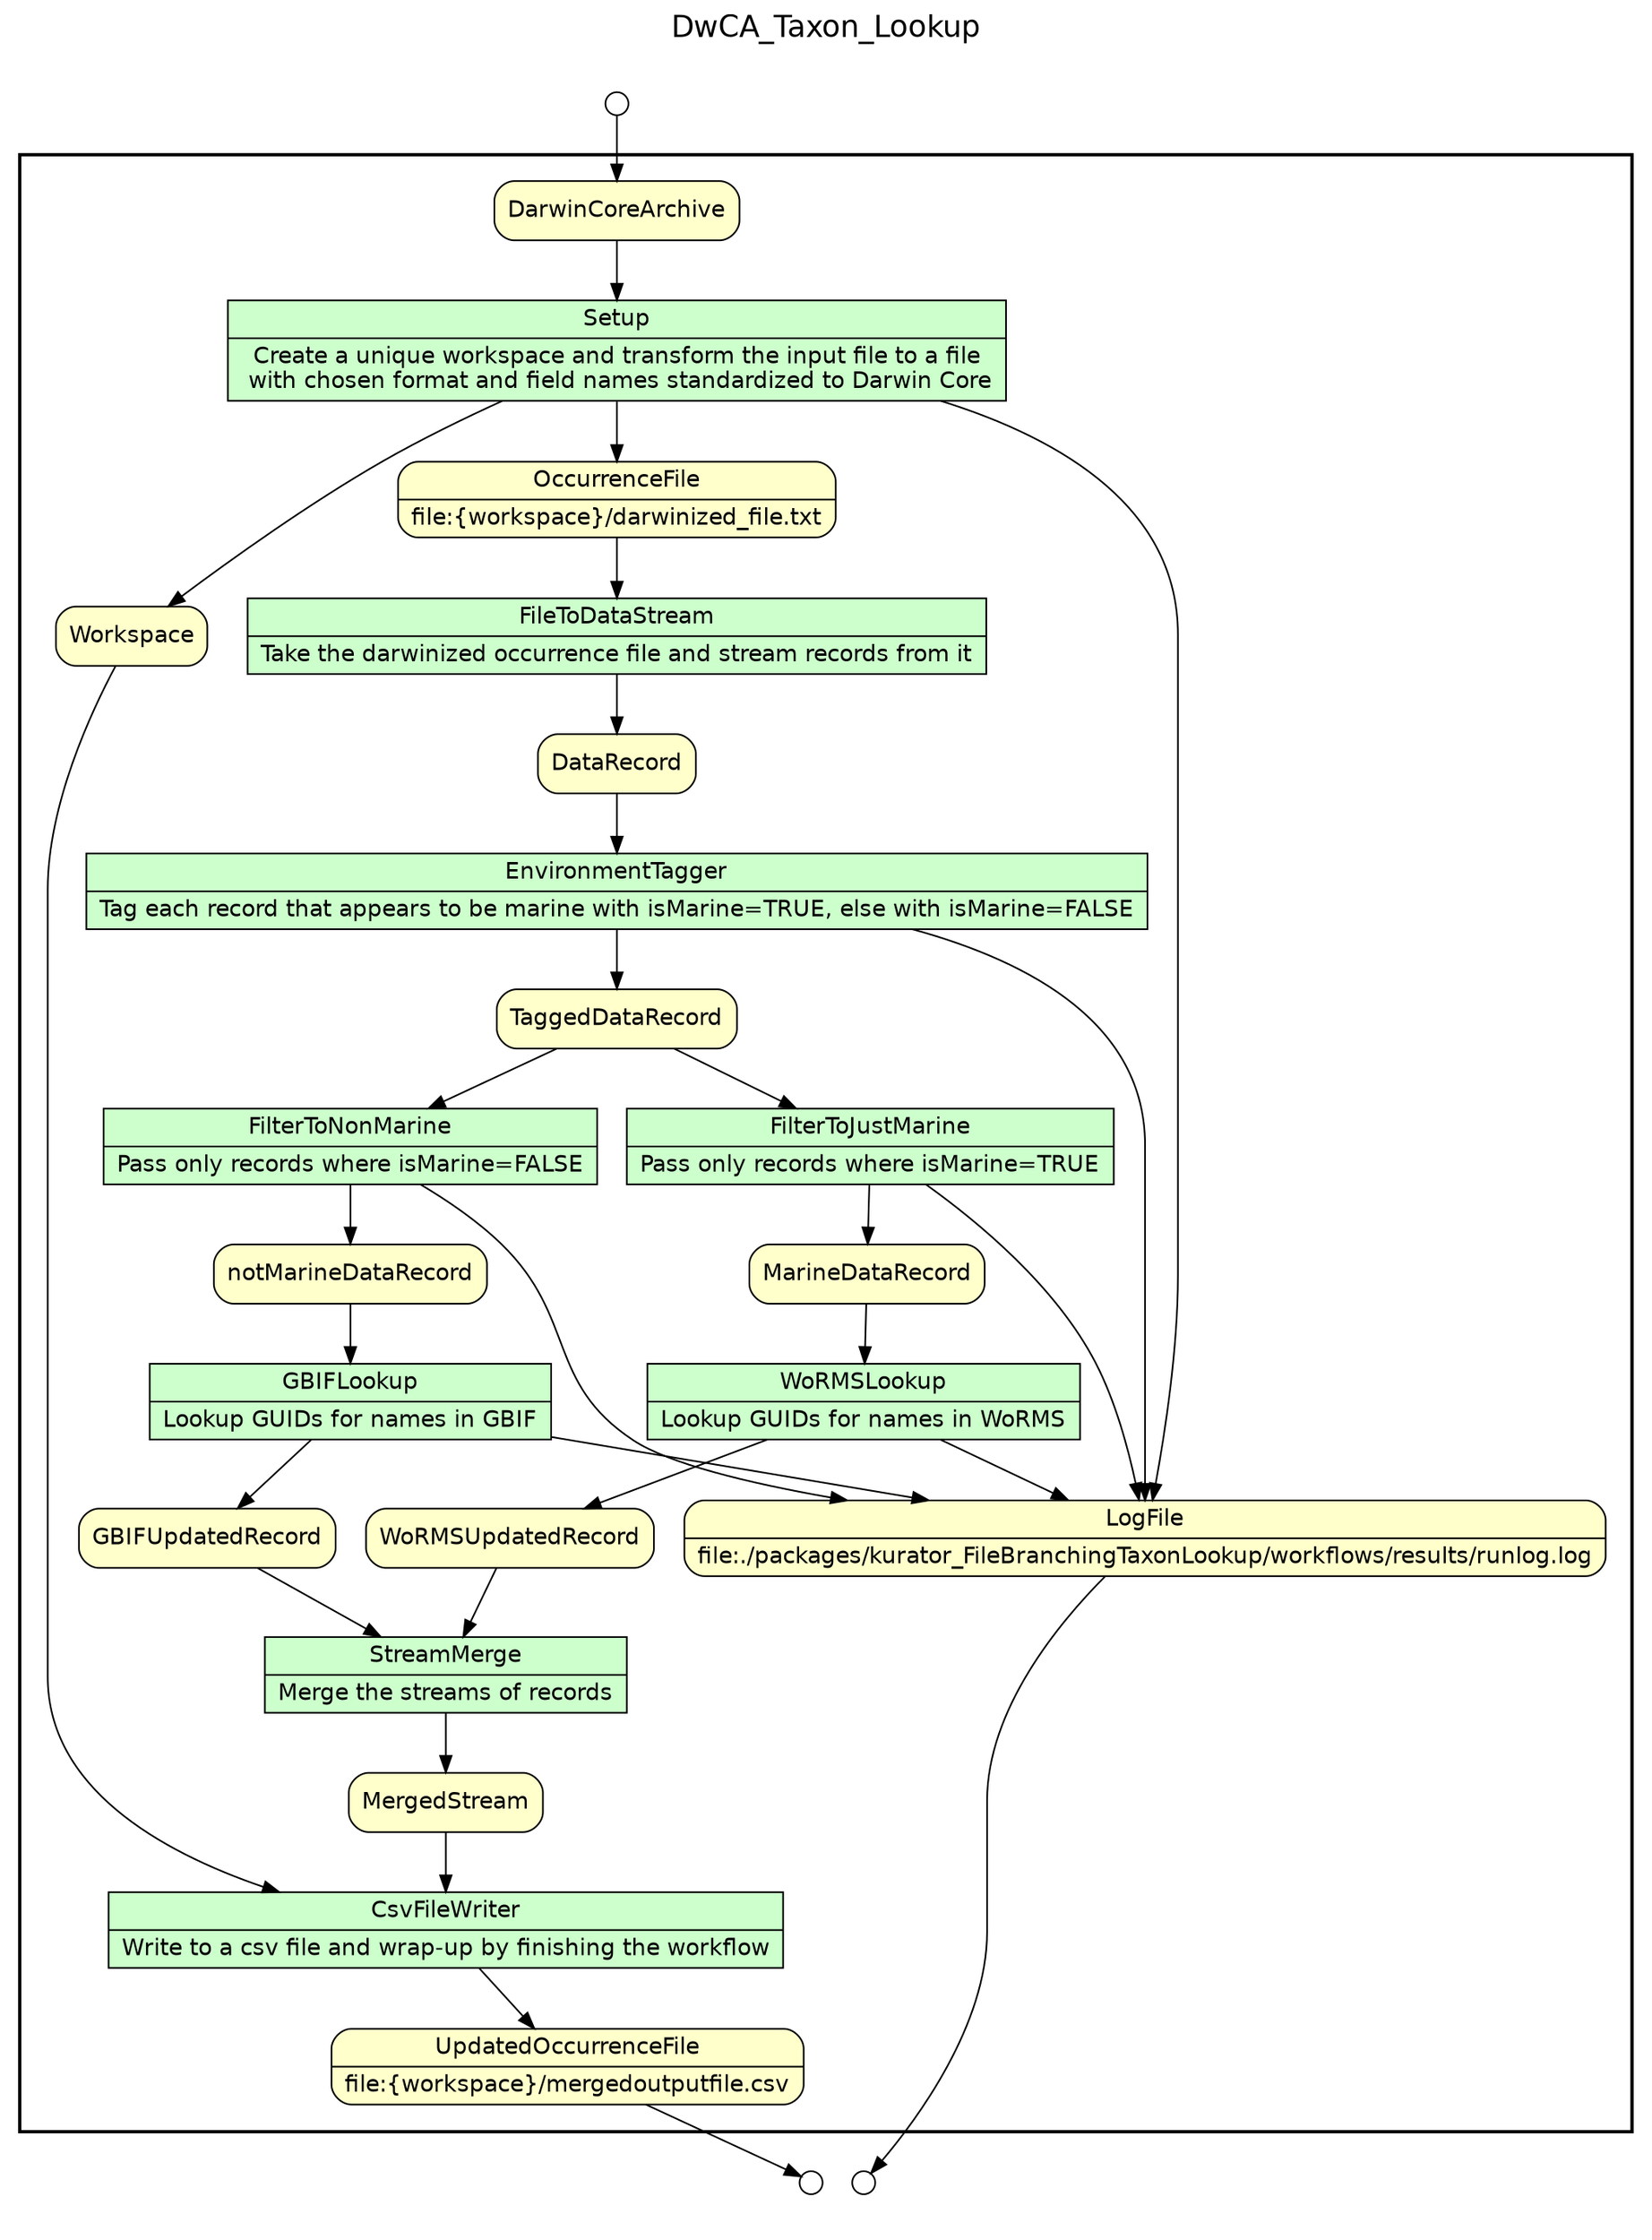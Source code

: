 
/* Start of top-level graph */
digraph Workflow {
rankdir=TB

/* Title for graph */
fontname=Helvetica; fontsize=18; labelloc=t
label=DwCA_Taxon_Lookup

/* Start of double cluster for drawing box around nodes in workflow */
subgraph cluster_workflow_box_outer { label=""; color=black; penwidth=2
subgraph cluster_workflow_box_inner { label=""; penwidth=0

/* Style for nodes representing atomic programs in workflow */
node[shape=box style=filled fillcolor="#CCFFCC" peripheries=1 fontname=Helvetica]

/* Nodes representing atomic programs in workflow */
Setup [shape=record rankdir=LR label="{<f0> Setup |<f1> Create a unique workspace and transform the input file to a file\n with chosen format and field names standardized to Darwin Core}"];
FileToDataStream [shape=record rankdir=LR label="{<f0> FileToDataStream |<f1> Take the darwinized occurrence file and stream records from it}"];
EnvironmentTagger [shape=record rankdir=LR label="{<f0> EnvironmentTagger |<f1> Tag each record that appears to be marine with isMarine=TRUE, else with isMarine=FALSE}"];
FilterToJustMarine [shape=record rankdir=LR label="{<f0> FilterToJustMarine |<f1> Pass only records where isMarine=TRUE}"];
FilterToNonMarine [shape=record rankdir=LR label="{<f0> FilterToNonMarine |<f1> Pass only records where isMarine=FALSE}"];
WoRMSLookup [shape=record rankdir=LR label="{<f0> WoRMSLookup |<f1> Lookup GUIDs for names in WoRMS}"];
GBIFLookup [shape=record rankdir=LR label="{<f0> GBIFLookup |<f1> Lookup GUIDs for names in GBIF}"];
StreamMerge [shape=record rankdir=LR label="{<f0> StreamMerge |<f1> Merge the streams of records}"];
CsvFileWriter [shape=record rankdir=LR label="{<f0> CsvFileWriter |<f1> Write to a csv file and wrap-up by finishing the workflow}"];

/* Style for nodes representing non-parameter data channels in workflow */
node[shape=box style="rounded,filled" fillcolor="#FFFFCC" peripheries=1 fontname=Helvetica]

/* Nodes for non-parameter data channels in workflow */
DarwinCoreArchive
OccurrenceFile [shape=record rankdir=LR label="{<f0> OccurrenceFile |<f1> file\:\{workspace\}/darwinized_file.txt}"];
DataRecord
TaggedDataRecord
MarineDataRecord
notMarineDataRecord
GBIFUpdatedRecord
WoRMSUpdatedRecord
Workspace
MergedStream
UpdatedOccurrenceFile [shape=record rankdir=LR label="{<f0> UpdatedOccurrenceFile |<f1> file\:\{workspace\}/mergedoutputfile.csv}"];
LogFile [shape=record rankdir=LR label="{<f0> LogFile |<f1> file\:./packages/kurator_FileBranchingTaxonLookup/workflows/results/runlog.log}"];

/* Style for nodes representing parameter channels in workflow */
node[shape=box style="rounded,filled" fillcolor="#FCFCFC" peripheries=1 fontname=Helvetica]

/* Nodes representing parameter channels in workflow */

/* Edges representing connections between programs and channels */
Setup -> Workspace
Setup -> LogFile
Setup -> OccurrenceFile
DarwinCoreArchive -> Setup
FileToDataStream -> DataRecord
OccurrenceFile -> FileToDataStream
EnvironmentTagger -> LogFile
EnvironmentTagger -> TaggedDataRecord
DataRecord -> EnvironmentTagger
FilterToJustMarine -> LogFile
FilterToJustMarine -> MarineDataRecord
TaggedDataRecord -> FilterToJustMarine
FilterToNonMarine -> LogFile
FilterToNonMarine -> notMarineDataRecord
TaggedDataRecord -> FilterToNonMarine
WoRMSLookup -> WoRMSUpdatedRecord
WoRMSLookup -> LogFile
MarineDataRecord -> WoRMSLookup
GBIFLookup -> GBIFUpdatedRecord
GBIFLookup -> LogFile
notMarineDataRecord -> GBIFLookup
StreamMerge -> MergedStream
GBIFUpdatedRecord -> StreamMerge
WoRMSUpdatedRecord -> StreamMerge
CsvFileWriter -> UpdatedOccurrenceFile
Workspace -> CsvFileWriter
MergedStream -> CsvFileWriter

/* End of double cluster for drawing box around nodes in workflow */
}}

/* Hidden double-cluster for grouping workflow input ports */
subgraph cluster_input_ports_group_outer { label=""; penwidth=0
subgraph cluster_input_ports_group_inner { label=""; penwidth=0

/* Style for nodes representing workflow input ports */
node[shape=circle style="rounded,filled" fillcolor="#FFFFFF" peripheries=1 fontname=Helvetica width=0.2]

/* Nodes representing workflow input ports */
DarwinCoreArchive_input_port [label=""]

/* End of double-cluster for grouping workflow input ports */
}}

/* Hidden double-cluster for grouping workflow output ports */
subgraph cluster_output_ports_group_outer { label=""; penwidth=0
subgraph cluster_output_ports_group_inner { label=""; penwidth=0

/* Style for nodes representing workflow output ports */
node[shape=circle style="rounded,filled" fillcolor="#FFFFFF" peripheries=1 fontname=Helvetica width=0.2]

/* Nodes representing workflow output ports */
UpdatedOccurrenceFile_output_port [label=""]
LogFile_output_port [label=""]

/* End of double-cluster for grouping workflow output ports */
}}

/* Edges from input ports to channels */
DarwinCoreArchive_input_port -> DarwinCoreArchive

/* Edges from channels to output ports */
UpdatedOccurrenceFile -> UpdatedOccurrenceFile_output_port
LogFile -> LogFile_output_port

/* End of top-level graph */
}
